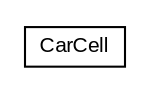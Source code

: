 #!/usr/local/bin/dot
#
# Class diagram 
# Generated by UMLGraph version R5_6-24-gf6e263 (http://www.umlgraph.org/)
#

digraph G {
	edge [fontname="arial",fontsize=10,labelfontname="arial",labelfontsize=10];
	node [fontname="arial",fontsize=10,shape=plaintext];
	nodesep=0.25;
	ranksep=0.5;
	rankdir=LR;
	// com.gwtplatform.carstore.client.application.cars.renderer.CarCell
	c56821 [label=<<table title="com.gwtplatform.carstore.client.application.cars.renderer.CarCell" border="0" cellborder="1" cellspacing="0" cellpadding="2" port="p" href="./CarCell.html">
		<tr><td><table border="0" cellspacing="0" cellpadding="1">
<tr><td align="center" balign="center"> CarCell </td></tr>
		</table></td></tr>
		</table>>, URL="./CarCell.html", fontname="arial", fontcolor="black", fontsize=10.0];
}

